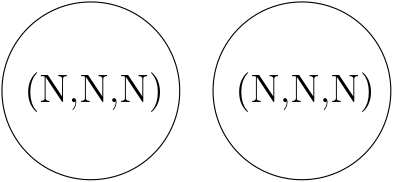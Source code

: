 <?xml version="1.0"?>
<!DOCTYPE ipe SYSTEM "ipe.dtd">
<ipe version="70218" creator="Ipe 7.2.23">
<info created="D:20220704155025" modified="D:20220810100130"/>
<ipestyle name="basic">
<symbol name="arrow/arc(spx)">
<path stroke="sym-stroke" fill="sym-stroke" pen="sym-pen">
0 0 m
-1 0.333 l
-1 -0.333 l
h
</path>
</symbol>
<symbol name="arrow/farc(spx)">
<path stroke="sym-stroke" fill="white" pen="sym-pen">
0 0 m
-1 0.333 l
-1 -0.333 l
h
</path>
</symbol>
<symbol name="arrow/ptarc(spx)">
<path stroke="sym-stroke" fill="sym-stroke" pen="sym-pen">
0 0 m
-1 0.333 l
-0.8 0 l
-1 -0.333 l
h
</path>
</symbol>
<symbol name="arrow/fptarc(spx)">
<path stroke="sym-stroke" fill="white" pen="sym-pen">
0 0 m
-1 0.333 l
-0.8 0 l
-1 -0.333 l
h
</path>
</symbol>
<symbol name="mark/circle(sx)" transformations="translations">
<path fill="sym-stroke">
0.6 0 0 0.6 0 0 e
0.4 0 0 0.4 0 0 e
</path>
</symbol>
<symbol name="mark/disk(sx)" transformations="translations">
<path fill="sym-stroke">
0.6 0 0 0.6 0 0 e
</path>
</symbol>
<symbol name="mark/fdisk(sfx)" transformations="translations">
<group>
<path fill="sym-fill">
0.5 0 0 0.5 0 0 e
</path>
<path fill="sym-stroke" fillrule="eofill">
0.6 0 0 0.6 0 0 e
0.4 0 0 0.4 0 0 e
</path>
</group>
</symbol>
<symbol name="mark/box(sx)" transformations="translations">
<path fill="sym-stroke" fillrule="eofill">
-0.6 -0.6 m
0.6 -0.6 l
0.6 0.6 l
-0.6 0.6 l
h
-0.4 -0.4 m
0.4 -0.4 l
0.4 0.4 l
-0.4 0.4 l
h
</path>
</symbol>
<symbol name="mark/square(sx)" transformations="translations">
<path fill="sym-stroke">
-0.6 -0.6 m
0.6 -0.6 l
0.6 0.6 l
-0.6 0.6 l
h
</path>
</symbol>
<symbol name="mark/fsquare(sfx)" transformations="translations">
<group>
<path fill="sym-fill">
-0.5 -0.5 m
0.5 -0.5 l
0.5 0.5 l
-0.5 0.5 l
h
</path>
<path fill="sym-stroke" fillrule="eofill">
-0.6 -0.6 m
0.6 -0.6 l
0.6 0.6 l
-0.6 0.6 l
h
-0.4 -0.4 m
0.4 -0.4 l
0.4 0.4 l
-0.4 0.4 l
h
</path>
</group>
</symbol>
<symbol name="mark/cross(sx)" transformations="translations">
<group>
<path fill="sym-stroke">
-0.43 -0.57 m
0.57 0.43 l
0.43 0.57 l
-0.57 -0.43 l
h
</path>
<path fill="sym-stroke">
-0.43 0.57 m
0.57 -0.43 l
0.43 -0.57 l
-0.57 0.43 l
h
</path>
</group>
</symbol>
<symbol name="arrow/fnormal(spx)">
<path stroke="sym-stroke" fill="white" pen="sym-pen">
0 0 m
-1 0.333 l
-1 -0.333 l
h
</path>
</symbol>
<symbol name="arrow/pointed(spx)">
<path stroke="sym-stroke" fill="sym-stroke" pen="sym-pen">
0 0 m
-1 0.333 l
-0.8 0 l
-1 -0.333 l
h
</path>
</symbol>
<symbol name="arrow/fpointed(spx)">
<path stroke="sym-stroke" fill="white" pen="sym-pen">
0 0 m
-1 0.333 l
-0.8 0 l
-1 -0.333 l
h
</path>
</symbol>
<symbol name="arrow/linear(spx)">
<path stroke="sym-stroke" pen="sym-pen">
-1 0.333 m
0 0 l
-1 -0.333 l
</path>
</symbol>
<symbol name="arrow/fdouble(spx)">
<path stroke="sym-stroke" fill="white" pen="sym-pen">
0 0 m
-1 0.333 l
-1 -0.333 l
h
-1 0 m
-2 0.333 l
-2 -0.333 l
h
</path>
</symbol>
<symbol name="arrow/double(spx)">
<path stroke="sym-stroke" fill="sym-stroke" pen="sym-pen">
0 0 m
-1 0.333 l
-1 -0.333 l
h
-1 0 m
-2 0.333 l
-2 -0.333 l
h
</path>
</symbol>
<symbol name="arrow/mid-normal(spx)">
<path stroke="sym-stroke" fill="sym-stroke" pen="sym-pen">
0.5 0 m
-0.5 0.333 l
-0.5 -0.333 l
h
</path>
</symbol>
<symbol name="arrow/mid-fnormal(spx)">
<path stroke="sym-stroke" fill="white" pen="sym-pen">
0.5 0 m
-0.5 0.333 l
-0.5 -0.333 l
h
</path>
</symbol>
<symbol name="arrow/mid-pointed(spx)">
<path stroke="sym-stroke" fill="sym-stroke" pen="sym-pen">
0.5 0 m
-0.5 0.333 l
-0.3 0 l
-0.5 -0.333 l
h
</path>
</symbol>
<symbol name="arrow/mid-fpointed(spx)">
<path stroke="sym-stroke" fill="white" pen="sym-pen">
0.5 0 m
-0.5 0.333 l
-0.3 0 l
-0.5 -0.333 l
h
</path>
</symbol>
<symbol name="arrow/mid-double(spx)">
<path stroke="sym-stroke" fill="sym-stroke" pen="sym-pen">
1 0 m
0 0.333 l
0 -0.333 l
h
0 0 m
-1 0.333 l
-1 -0.333 l
h
</path>
</symbol>
<symbol name="arrow/mid-fdouble(spx)">
<path stroke="sym-stroke" fill="white" pen="sym-pen">
1 0 m
0 0.333 l
0 -0.333 l
h
0 0 m
-1 0.333 l
-1 -0.333 l
h
</path>
</symbol>
<anglesize name="22.5 deg" value="22.5"/>
<anglesize name="30 deg" value="30"/>
<anglesize name="45 deg" value="45"/>
<anglesize name="60 deg" value="60"/>
<anglesize name="90 deg" value="90"/>
<arrowsize name="large" value="10"/>
<arrowsize name="small" value="5"/>
<arrowsize name="tiny" value="3"/>
<color name="blue" value="0 0 1"/>
<color name="brown" value="0.647 0.165 0.165"/>
<color name="darkblue" value="0 0 0.545"/>
<color name="darkcyan" value="0 0.545 0.545"/>
<color name="darkgray" value="0.663"/>
<color name="darkgreen" value="0 0.392 0"/>
<color name="darkmagenta" value="0.545 0 0.545"/>
<color name="darkorange" value="1 0.549 0"/>
<color name="darkred" value="0.545 0 0"/>
<color name="gold" value="1 0.843 0"/>
<color name="gray" value="0.745"/>
<color name="green" value="0 1 0"/>
<color name="lightblue" value="0.678 0.847 0.902"/>
<color name="lightcyan" value="0.878 1 1"/>
<color name="lightgray" value="0.827"/>
<color name="lightgreen" value="0.565 0.933 0.565"/>
<color name="lightyellow" value="1 1 0.878"/>
<color name="navy" value="0 0 0.502"/>
<color name="orange" value="1 0.647 0"/>
<color name="pink" value="1 0.753 0.796"/>
<color name="purple" value="0.627 0.125 0.941"/>
<color name="red" value="1 0 0"/>
<color name="seagreen" value="0.18 0.545 0.341"/>
<color name="turquoise" value="0.251 0.878 0.816"/>
<color name="violet" value="0.933 0.51 0.933"/>
<color name="yellow" value="1 1 0"/>
<dashstyle name="dash dot dotted" value="[4 2 1 2 1 2] 0"/>
<dashstyle name="dash dotted" value="[4 2 1 2] 0"/>
<dashstyle name="dashed" value="[4] 0"/>
<dashstyle name="dotted" value="[1 3] 0"/>
<gridsize name="10 pts (~3.5 mm)" value="10"/>
<gridsize name="14 pts (~5 mm)" value="14"/>
<gridsize name="16 pts (~6 mm)" value="16"/>
<gridsize name="20 pts (~7 mm)" value="20"/>
<gridsize name="28 pts (~10 mm)" value="28"/>
<gridsize name="32 pts (~12 mm)" value="32"/>
<gridsize name="4 pts" value="4"/>
<gridsize name="56 pts (~20 mm)" value="56"/>
<gridsize name="8 pts (~3 mm)" value="8"/>
<opacity name="10%" value="0.1"/>
<opacity name="30%" value="0.3"/>
<opacity name="50%" value="0.5"/>
<opacity name="75%" value="0.75"/>
<pen name="fat" value="1.2"/>
<pen name="heavier" value="0.8"/>
<pen name="ultrafat" value="2"/>
<symbolsize name="large" value="5"/>
<symbolsize name="small" value="2"/>
<symbolsize name="tiny" value="1.1"/>
<textsize name="Huge" value="\Huge"/>
<textsize name="LARGE" value="\LARGE"/>
<textsize name="Large" value="\Large"/>
<textsize name="footnote" value="\footnotesize"/>
<textsize name="huge" value="\huge"/>
<textsize name="large" value="\large"/>
<textsize name="small" value="\small"/>
<textsize name="tiny" value="\tiny"/>
<textstyle name="center" begin="\begin{center}" end="\end{center}"/>
<textstyle name="item" begin="\begin{itemize}\item{}" end="\end{itemize}"/>
<textstyle name="itemize" begin="\begin{itemize}" end="\end{itemize}"/>
<tiling name="falling" angle="-60" step="4" width="1"/>
<tiling name="rising" angle="30" step="4" width="1"/>
</ipestyle>
<page>
<layer name="alpha"/>
<view layers="alpha" active="alpha"/>
<path layer="alpha" matrix="1 0 0 1 8 -52" stroke="black">
32 0 0 32 96 736 e
</path>
<text matrix="1 0 0 1 -16 -56" transformations="translations" pos="96 736" stroke="black" type="label" width="50.321" height="10.756" depth="3.59" valign="baseline" size="Large">(N,N,N)</text>
<path matrix="1 0 0 1 84 -52" stroke="black">
32 0 0 32 96 736 e
</path>
<text matrix="1 0 0 1 60 -56" transformations="translations" pos="96 736" stroke="black" type="label" width="50.321" height="10.756" depth="3.59" valign="baseline" size="Large">(N,N,N)</text>
</page>
<page>
<layer name="alpha"/>
<view layers="alpha" active="alpha"/>
<path layer="alpha" stroke="black">
128 704 m
128 608 l
224 608 l
224 704 l
h
</path>
<path stroke="black">
128 688 m
224 688
224 688 c
</path>
<path stroke="black">
128 672 m
224 672 l
</path>
<path stroke="black">
128 656 m
224 656 l
</path>
<path stroke="black">
128 640 m
224 640 l
</path>
<path stroke="black">
128 624 m
224 624 l
</path>
<path stroke="black">
144 704 m
144 608
144 608 c
</path>
<path stroke="black">
160 704 m
160 608 l
</path>
<path stroke="black">
176 704 m
176 608 l
</path>
<path stroke="black">
192 704 m
192 608 l
</path>
<path stroke="black">
208 704 m
208 608 l
</path>
<path stroke="black">
144 656 m
144 656 l
144 656 l
144 656 l
h
</path>
<path stroke="black" fill="gray">
144 672 m
144 640 l
176 640 l
176 672 l
h
</path>
<path stroke="black" fill="gray">
192 688 m
192 624 l
208 624 l
208 688 l
h
</path>
<path stroke="black" fill="orange">
128 624 m
128 608 l
144 608 l
144 624 l
h
</path>
<path stroke="black" fill="lightgreen">
144 704 m
144 688 l
160 688 l
160 704 l
h
</path>
<path stroke="black" fill="lightyellow">
176 640 m
176 624 l
192 624 l
192 640 l
h
</path>
<path stroke="black" fill="seagreen">
208 624 m
208 624 l
208 624 l
208 624 l
h
</path>
<path stroke="black" fill="white">
224 608 m
224 624 l
208 624 l
208 608 l
h
</path>
<text transformations="translations" pos="132 616" stroke="black" type="label" width="4.981" height="4.289" depth="0" valign="baseline">a</text>
<text transformations="translations" pos="136 616" stroke="black" type="label" width="0" height="0" depth="0" valign="baseline"></text>
<text transformations="translations" pos="232 616" stroke="black" type="label" width="0" height="0" depth="0" valign="baseline"></text>
<path stroke="black" fill="white">
208 656 m
208 640 l
224 640 l
224 656 l
h
</path>
<text matrix="1 0 0 1 -4 0" transformations="translations" pos="184 632" stroke="black" type="label" width="5.535" height="6.918" depth="0" valign="baseline">b</text>
<text matrix="1 0 0 1 -4 0" transformations="translations" pos="152 696" stroke="black" type="label" width="4.428" height="4.289" depth="0" valign="baseline">c</text>
<path stroke="black" fill="lightblue">
192 704 m
192 688 l
208 688 l
208 704 l
h
</path>
<text matrix="1 0 0 1 44 -4" transformations="translations" pos="152 696" stroke="black" type="label" width="5.535" height="6.918" depth="0" valign="baseline">d</text>
</page>
<page>
<layer name="alpha"/>
<view layers="alpha" active="alpha"/>
<text layer="alpha" matrix="1 0 0 1 186.466 -79.7154" transformations="translations" pos="212 796" stroke="black" type="label" width="34.895" height="6.815" depth="1.93" valign="baseline" style="math">N,N,r_2
</text>
<text matrix="1 0 0 1 -69.5336 -79.7154" transformations="translations" pos="212 796" stroke="black" type="label" width="34.895" height="6.815" depth="1.93" valign="baseline" style="math">N,N,r_1
</text>
<text matrix="1 0 0 1 -133.534 -127.715" transformations="translations" pos="212 796" stroke="black" type="label" width="35.321" height="6.815" depth="1.93" valign="baseline" style="math">N,r_1,r_1
</text>
<text matrix="1 0 0 1 -165.534 -175.715" transformations="translations" pos="212 796" stroke="black" type="label" width="35.748" height="4.297" depth="1.93" valign="baseline" style="math">r_1,r_1,r_1
</text>
<path matrix="0.916667 0 0 0.875 52 62" stroke="black" arrow="normal/normal">
96 752 m
48 720 l
</path>
<path matrix="0.916667 0 0 0.875 62.6667 62" stroke="black" arrow="normal/normal">
128 752 m
176 720 l
</path>
<path matrix="0.916667 0 0 0.875 73.3333 62" stroke="black" arrow="normal/normal">
352 752 m
304 720 l
</path>
<path matrix="0.916667 0 0 0.875 84 62" stroke="black" arrow="normal/normal">
384 752 m
432 720 l
</path>
<path matrix="0.95 0 0 0.875 52 56" stroke="black" arrow="normal/normal">
160 704 m
80 672 l
</path>
<path matrix="0.972222 0 0 0.875 52 56" stroke="black" arrow="normal/normal">
288 704 m
144 672 l
</path>
<path matrix="0.980769 0 0 0.875 52 56" stroke="black" arrow="normal/normal">
416 704 m
208 672 l
</path>
<path matrix="0.980769 0 0 0.875 53.2308 56" stroke="black" arrow="normal/normal">
64 704 m
272 672 l
</path>
<path matrix="1.41667 0 0 0.875 -28 56" stroke="black" arrow="normal/normal">
192 704 m
336 672 l
</path>
<path matrix="0.1375 0 0 0.875 328 56" stroke="black" arrow="normal/normal">
320 704 m
400 672 l
</path>
<text matrix="1 0 0 1 0 -48" transformations="translations" pos="260 800" stroke="black" type="label" width="63.384" height="9.809" depth="1.19" valign="baseline" size="Large" style="math">\tau-MDP</text>
<text matrix="1 0 0 1 31.3185 -238.816" transformations="translations" pos="212 796" stroke="black" type="label" width="26.122" height="7.473" depth="2.49" valign="baseline" style="math">(r_1,1)
</text>
<text matrix="1 0 0 1 286.452 -239.697" transformations="translations" pos="212 796" stroke="black" type="label" width="26.122" height="7.473" depth="2.49" valign="baseline" style="math">(r_2,0)
</text>
<text matrix="1 0 0 1 126.613 -238.865" transformations="translations" pos="212 796" stroke="black" type="label" width="27.503" height="8.422" depth="3.43" valign="baseline" style="math">(r_2,\frac{2}{3})
</text>
<text matrix="1 0 0 1 222.453 -238.865" transformations="translations" pos="212 796" stroke="black" type="label" width="27.503" height="8.422" depth="3.43" valign="baseline" style="math">(r_2,\frac{1}{3})
</text>
<path matrix="2.22245 0 0 1.0181 -194.859 -11.7285" stroke="black" dash="dashed" opacity="30%" stroke-opacity="opaque">
104 648 m
216 648 l
216 536 l
104 536 l
h
</path>
<text matrix="1 0 0 1 104 -304" transformations="translations" pos="260 800" stroke="black" type="label" width="85.84" height="9.962" depth="2.79" valign="baseline" size="Large" style="math">Flag-MDP</text>
<path stroke="black">
20 0 0 20 64 624 e
</path>
<text matrix="1 0 0 1 -101.534 -175.715" transformations="translations" pos="212 796" stroke="black" type="label" width="35.748" height="4.297" depth="1.93" valign="baseline" style="math">r_1,r_2,r_1
</text>
<path matrix="1 0 0 1 64 0" stroke="black">
20 0 0 20 64 624 e
</path>
<text matrix="1 0 0 1 -37.534 -175.715" transformations="translations" pos="212 796" stroke="black" type="label" width="35.748" height="4.297" depth="1.93" valign="baseline" style="math">r_2,r_1,r_1
</text>
<path matrix="1 0 0 1 128 0" stroke="black">
20 0 0 20 64 624 e
</path>
<text matrix="1 0 0 1 26.466 -175.715" transformations="translations" pos="212 796" stroke="black" type="label" width="35.748" height="4.297" depth="1.93" valign="baseline" style="math">r_2,r_2,r_1
</text>
<path matrix="1 0 0 1 192 0" stroke="black">
20 0 0 20 64 624 e
</path>
<text matrix="1 0 0 1 90.466 -175.715" transformations="translations" pos="212 796" stroke="black" type="label" width="35.748" height="4.297" depth="1.93" valign="baseline" style="math">r_1,r_1,r_2
</text>
<path matrix="1 0 0 1 256 0" stroke="black">
20 0 0 20 64 624 e
</path>
<text matrix="1 0 0 1 154.466 -175.715" transformations="translations" pos="212 796" stroke="black" type="label" width="35.748" height="4.297" depth="1.93" valign="baseline" style="math">r_2,r_1,r_2
</text>
<path matrix="1 0 0 1 320 0" stroke="black">
20 0 0 20 64 624 e
</path>
<text matrix="1 0 0 1 218.466 -175.715" transformations="translations" pos="212 796" stroke="black" type="label" width="35.748" height="4.297" depth="1.93" valign="baseline" style="math">r_1,r_2,r_2
</text>
<path matrix="1 0 0 1 384 0" stroke="black">
20 0 0 20 64 624 e
</path>
<text matrix="1 0 0 1 282.466 -175.715" transformations="translations" pos="212 796" stroke="black" type="label" width="35.748" height="4.297" depth="1.93" valign="baseline" style="math">r_2,r_2,r_2
</text>
<path matrix="1 0 0 1 448 0" stroke="black">
20 0 0 20 64 624 e
</path>
<path stroke="black">
20.3961 0 0 20.3961 96 672 e
</path>
<text matrix="1 0 0 1 -5.534 -127.715" transformations="translations" pos="212 796" stroke="black" type="label" width="35.321" height="6.815" depth="1.93" valign="baseline" style="math">N,r_1,r_2
</text>
<path matrix="1 0 0 1 128 0" stroke="black">
20.3961 0 0 20.3961 96 672 e
</path>
<text matrix="1 0 0 1 122.466 -127.715" transformations="translations" pos="212 796" stroke="black" type="label" width="35.321" height="6.815" depth="1.93" valign="baseline" style="math">N,r_2,r_1
</text>
<path matrix="0.15 0 0 0.875 436 56" stroke="black" arrow="normal/normal">
160 704 m
80 672 l
</path>
<path matrix="1 0 0 1 256 0" stroke="black">
20.3961 0 0 20.3961 96 672 e
</path>
<text matrix="1 0 0 1 250.466 -127.715" transformations="translations" pos="212 796" stroke="black" type="label" width="35.321" height="6.815" depth="1.93" valign="baseline" style="math">N,r_2,r_2
</text>
<path matrix="1 0 0 1 384 0" stroke="black">
20.3961 0 0 20.3961 96 672 e
</path>
<path stroke="black" arrow="normal/normal">
500 672 m
512 644 l
</path>
<path stroke="black" arrow="normal/normal">
76 672 m
64 644 l
</path>
<path matrix="1 0 0 1 96 0" stroke="black">
144 576 m
144 544 l
176 544 l
176 576 l
h
</path>
<path matrix="1 0 0 1 16 24" stroke="black">
320 552 m
320 520 l
352 520 l
352 552 l
h
</path>
<path matrix="1 0 0 1 0 32" stroke="black">
496 544 m
496 512 l
528 512 l
528 544 l
h
</path>
<path matrix="1 0 0 1 64 96" stroke="black">
368 480 m
368 448 l
400 448 l
400 480 l
h
</path>
<path matrix="1 0 0 1 64 48" stroke="black">
20.3961 0 0 20.3961 96 672 e
</path>
<path matrix="1 0 0 1 320 48" stroke="black">
20.3961 0 0 20.3961 96 672 e
</path>
<path stroke="black" arrow="normal/normal">
272 560 m
336 560 l
</path>
<path stroke="black" arrow="normal/normal">
368 560 m
432 560 l
</path>
<path stroke="black" arrow="normal/normal">
464 560 m
496 560 l
</path>
<path stroke="black" arrow="normal/normal">
352 544 m
304 528
256 544 c
</path>
<path stroke="black" arrow="normal/normal">
448 544 m
352 512
256 544 c
</path>
<path stroke="black" arrow="normal/normal">
512 544 m
384 496
256 544 c
</path>
<path stroke="black" dash="dashed">
296 648 m
296 532 l
408 532 l
408 648 l
h
</path>
<path stroke="black" dash="dashed">
424 648 m
424 532 l
472 532 l
472 648 l
h
</path>
<path stroke="black" dash="dashed">
488 648 m
488 532 l
536 532 l
536 648 l
h
</path>
<path stroke="black" fill="orange" opacity="30%" stroke-opacity="opaque">
24 768 m
24 592 l
548 592 l
548 768 l
h
</path>
<path stroke="black" fill="lightblue" opacity="30%" stroke-opacity="opaque">
232 584 m
232 488 l
548 488 l
548 584 l
h
</path>
</page>
<page>
<layer name="alpha"/>
<view layers="alpha" active="alpha"/>
<path layer="alpha" matrix="0.5 0 0 0.5 80 360" stroke="black" fill="white" opacity="30%" stroke-opacity="opaque">
160 720 m
160 656 l
288 656 l
288 720 l
h
</path>
<path matrix="0.5 0 0 0.5 80 360" stroke="black" fill="white" opacity="30%" stroke-opacity="opaque">
224 720 m
224 656 l
</path>
<text matrix="0.5 0 0 0.5 80 360" transformations="translations" pos="176 680" stroke="black" type="label" width="13.948" height="7.415" depth="2.58" valign="baseline" size="LARGE" style="math">r_1</text>
<text matrix="0.5 0 0 0.5 112 360" transformations="translations" pos="176 680" stroke="black" type="label" width="13.948" height="7.415" depth="2.58" valign="baseline" size="LARGE" style="math">r_2</text>
<path stroke="black" fill="white" arrow="normal/normal">
152 680 m
232 680 l
</path>
<path stroke="black" fill="white" arrow="normal/normal">
152 680 m
152 736 l
</path>
<text matrix="1 0 0 1 12 -4" transformations="translations" pos="128 740" stroke="black" type="label" width="5.258" height="4.297" depth="1.93" valign="baseline">y</text>
<text matrix="1 0 0 1 104 -72" transformations="translations" pos="128 740" stroke="black" type="label" width="5.258" height="4.289" depth="0" valign="baseline">x</text>
<text matrix="1 0 0 1 20 -72" transformations="translations" pos="128 740" stroke="black" type="label" width="4.981" height="6.42" depth="0" valign="baseline">0</text>
<text matrix="1 0 0 1 60 -72" transformations="translations" pos="128 740" stroke="black" type="label" width="4.981" height="6.42" depth="0" valign="baseline">1</text>
<text matrix="1 0 0 1 92 -72" transformations="translations" pos="128 740" stroke="black" type="label" width="4.981" height="6.42" depth="0" valign="baseline">2</text>
</page>
</ipe>
